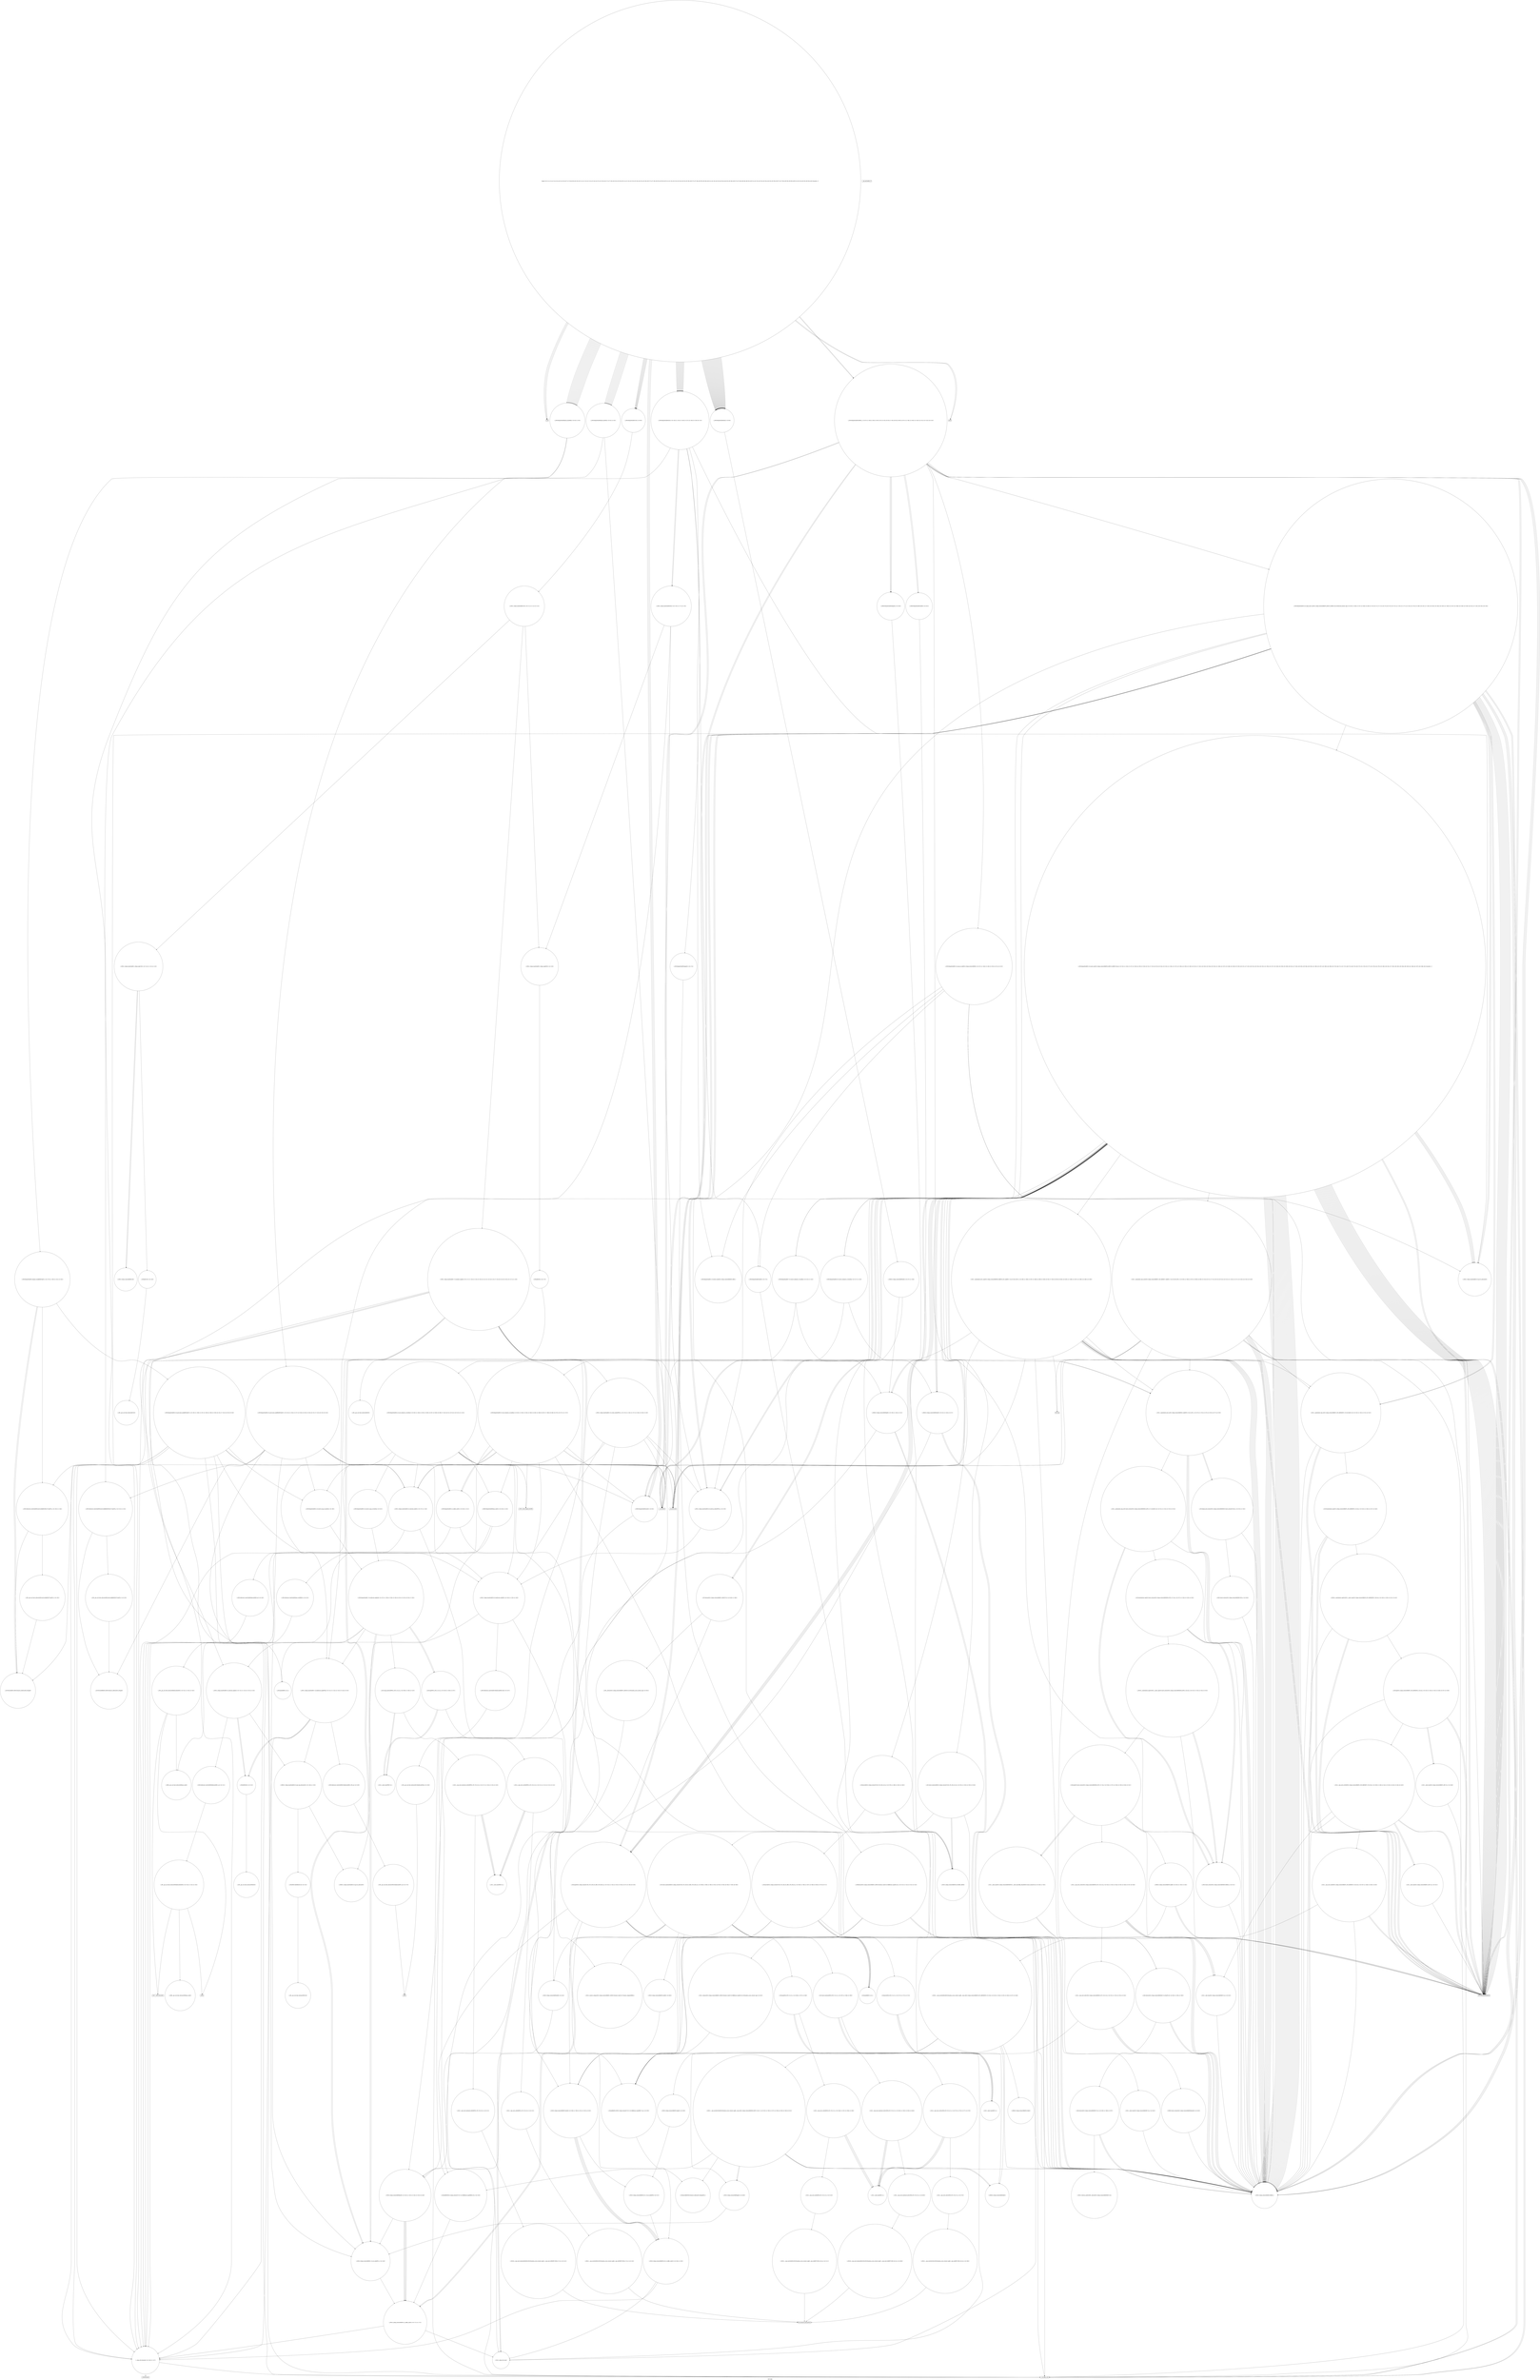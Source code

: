 digraph "Call Graph" {
	label="Call Graph";

	Node0x5581b05de9c0 [shape=record,shape=circle,label="{main|{<s0>1|<s1>2|<s2>3|<s3>4|<s4>5|<s5>6|<s6>7|<s7>8|<s8>9|<s9>10|<s10>11|<s11>12|<s12>13|<s13>14|<s14>15|<s15>16|<s16>17|<s17>18|<s18>19|<s19>20|<s20>21|<s21>22|<s22>23|<s23>24|<s24>25|<s25>26|<s26>27|<s27>28|<s28>29|<s29>30|<s30>31|<s31>32|<s32>33|<s33>34|<s34>35|<s35>36|<s36>37|<s37>38|<s38>39|<s39>40|<s40>41|<s41>42|<s42>43|<s43>44|<s44>45|<s45>46|<s46>47|<s47>48|<s48>49|<s49>50|<s50>51|<s51>52|<s52>53|<s53>54|<s54>55|<s55>56|<s56>57|<s57>58|<s58>59|<s59>60|<s60>61|<s61>62|<s62>63|<s63>64|<s64>truncated...}}"];
	Node0x5581b05de9c0:s0 -> Node0x5581b05dea40[color=black];
	Node0x5581b05de9c0:s1 -> Node0x5581b05dea40[color=black];
	Node0x5581b05de9c0:s2 -> Node0x5581b0b837b0[color=black];
	Node0x5581b05de9c0:s3 -> Node0x5581b0b837b0[color=black];
	Node0x5581b05de9c0:s4 -> Node0x5581b0b838b0[color=black];
	Node0x5581b05de9c0:s5 -> Node0x5581b0b83930[color=black];
	Node0x5581b05de9c0:s6 -> Node0x5581b05dea40[color=black];
	Node0x5581b05de9c0:s7 -> Node0x5581b0b837b0[color=black];
	Node0x5581b05de9c0:s8 -> Node0x5581b0b837b0[color=black];
	Node0x5581b05de9c0:s9 -> Node0x5581b0b837b0[color=black];
	Node0x5581b05de9c0:s10 -> Node0x5581b0b837b0[color=black];
	Node0x5581b05de9c0:s11 -> Node0x5581b0b839b0[color=black];
	Node0x5581b05de9c0:s12 -> Node0x5581b0b83a30[color=black];
	Node0x5581b05de9c0:s13 -> Node0x5581b0b83a30[color=black];
	Node0x5581b05de9c0:s14 -> Node0x5581b0b83a30[color=black];
	Node0x5581b05de9c0:s15 -> Node0x5581b0b83930[color=black];
	Node0x5581b05de9c0:s16 -> Node0x5581b0b83a30[color=black];
	Node0x5581b05de9c0:s17 -> Node0x5581b0b83930[color=black];
	Node0x5581b05de9c0:s18 -> Node0x5581b0b83b30[color=black];
	Node0x5581b05de9c0:s19 -> Node0x5581b0b83a30[color=black];
	Node0x5581b05de9c0:s20 -> Node0x5581b0b83930[color=black];
	Node0x5581b05de9c0:s21 -> Node0x5581b0b83a30[color=black];
	Node0x5581b05de9c0:s22 -> Node0x5581b0b838b0[color=black];
	Node0x5581b05de9c0:s23 -> Node0x5581b0b83a30[color=black];
	Node0x5581b05de9c0:s24 -> Node0x5581b0b838b0[color=black];
	Node0x5581b05de9c0:s25 -> Node0x5581b0b83a30[color=black];
	Node0x5581b05de9c0:s26 -> Node0x5581b0b83930[color=black];
	Node0x5581b05de9c0:s27 -> Node0x5581b0b83a30[color=black];
	Node0x5581b05de9c0:s28 -> Node0x5581b0b83930[color=black];
	Node0x5581b05de9c0:s29 -> Node0x5581b0b83a30[color=black];
	Node0x5581b05de9c0:s30 -> Node0x5581b0b83930[color=black];
	Node0x5581b05de9c0:s31 -> Node0x5581b0b83a30[color=black];
	Node0x5581b05de9c0:s32 -> Node0x5581b0b83930[color=black];
	Node0x5581b05de9c0:s33 -> Node0x5581b0b83a30[color=black];
	Node0x5581b05de9c0:s34 -> Node0x5581b0b838b0[color=black];
	Node0x5581b05de9c0:s35 -> Node0x5581b0b83a30[color=black];
	Node0x5581b05de9c0:s36 -> Node0x5581b0b838b0[color=black];
	Node0x5581b05de9c0:s37 -> Node0x5581b0b83a30[color=black];
	Node0x5581b05de9c0:s38 -> Node0x5581b0b838b0[color=black];
	Node0x5581b05de9c0:s39 -> Node0x5581b0b83a30[color=black];
	Node0x5581b05de9c0:s40 -> Node0x5581b0b838b0[color=black];
	Node0x5581b05de9c0:s41 -> Node0x5581b0b83a30[color=black];
	Node0x5581b05de9c0:s42 -> Node0x5581b0b83930[color=black];
	Node0x5581b05de9c0:s43 -> Node0x5581b0b83a30[color=black];
	Node0x5581b05de9c0:s44 -> Node0x5581b0b83930[color=black];
	Node0x5581b05de9c0:s45 -> Node0x5581b0b83a30[color=black];
	Node0x5581b05de9c0:s46 -> Node0x5581b0b838b0[color=black];
	Node0x5581b05de9c0:s47 -> Node0x5581b0b83a30[color=black];
	Node0x5581b05de9c0:s48 -> Node0x5581b0b838b0[color=black];
	Node0x5581b05de9c0:s49 -> Node0x5581b0b83a30[color=black];
	Node0x5581b05de9c0:s50 -> Node0x5581b0b83930[color=black];
	Node0x5581b05de9c0:s51 -> Node0x5581b0b83a30[color=black];
	Node0x5581b05de9c0:s52 -> Node0x5581b0b83a30[color=black];
	Node0x5581b05de9c0:s53 -> Node0x5581b0b839b0[color=black];
	Node0x5581b05de9c0:s54 -> Node0x5581b0b83a30[color=black];
	Node0x5581b05de9c0:s55 -> Node0x5581b0b83930[color=black];
	Node0x5581b05de9c0:s56 -> Node0x5581b0b83a30[color=black];
	Node0x5581b05de9c0:s57 -> Node0x5581b0b83930[color=black];
	Node0x5581b05de9c0:s58 -> Node0x5581b0b83ab0[color=black];
	Node0x5581b05de9c0:s59 -> Node0x5581b0b83ab0[color=black];
	Node0x5581b05de9c0:s60 -> Node0x5581b0b83b30[color=black];
	Node0x5581b05de9c0:s61 -> Node0x5581b0b83b30[color=black];
	Node0x5581b05de9c0:s62 -> Node0x5581b0b83b30[color=black];
	Node0x5581b05de9c0:s63 -> Node0x5581b0b83b30[color=black];
	Node0x5581b05de9c0:s64 -> Node0x5581b0b83b30[color=black];
	Node0x5581b05de9c0:s64 -> Node0x5581b0b83b30[color=black];
	Node0x5581b05de9c0:s64 -> Node0x5581b0b83b30[color=black];
	Node0x5581b05de9c0:s64 -> Node0x5581b0b83bb0[color=black];
	Node0x5581b05de9c0:s64 -> Node0x5581b0b839b0[color=black];
	Node0x5581b05de9c0:s64 -> Node0x5581b0b83a30[color=black];
	Node0x5581b05de9c0:s64 -> Node0x5581b0b83a30[color=black];
	Node0x5581b05de9c0:s64 -> Node0x5581b0b83a30[color=black];
	Node0x5581b05de9c0:s64 -> Node0x5581b0b83bb0[color=black];
	Node0x5581b05de9c0:s64 -> Node0x5581b0b83a30[color=black];
	Node0x5581b05de9c0:s64 -> Node0x5581b0b83a30[color=black];
	Node0x5581b05de9c0:s64 -> Node0x5581b0b83b30[color=black];
	Node0x5581b05de9c0:s64 -> Node0x5581b0b83b30[color=black];
	Node0x5581b05de9c0:s64 -> Node0x5581b0b83b30[color=black];
	Node0x5581b05de9c0:s64 -> Node0x5581b0b83b30[color=black];
	Node0x5581b0b873d0 [shape=record,shape=circle,label="{_ZNKSt5dequeIiSaIiEE5beginEv|{<s0>260}}"];
	Node0x5581b0b873d0:s0 -> Node0x5581b0b853b0[color=black];
	Node0x5581b0b83a30 [shape=record,shape=circle,label="{_ZNSt5dequeIiSaIiEEixEm|{<s0>86}}"];
	Node0x5581b0b83a30:s0 -> Node0x5581b0b870d0[color=black];
	Node0x5581b0b84f30 [shape=record,shape=circle,label="{_ZSt4copyIPiS0_ET0_T_S2_S1_|{<s0>296|<s1>297|<s2>298}}"];
	Node0x5581b0b84f30:s0 -> Node0x5581b0b85130[color=black];
	Node0x5581b0b84f30:s1 -> Node0x5581b0b85130[color=black];
	Node0x5581b0b84f30:s2 -> Node0x5581b0b850b0[color=black];
	Node0x5581b0b83db0 [shape=record,shape=circle,label="{_ZNSt11_Deque_baseIiSaIiEE11_Deque_implD2Ev|{<s0>129}}"];
	Node0x5581b0b83db0:s0 -> Node0x5581b0b860d0[color=black];
	Node0x5581b0b852b0 [shape=record,shape=circle,label="{_ZNSt11__copy_moveILb0ELb1ESt26random_access_iterator_tagE8__copy_mIiEEPT_PKS3_S6_S4_|{<s0>311}}"];
	Node0x5581b0b852b0:s0 -> Node0x5581b0b86c50[color=black];
	Node0x5581b0b84130 [shape=record,shape=circle,label="{_ZNSt11_Deque_baseIiSaIiEE15_M_create_nodesEPPiS3_|{<s0>135|<s1>136|<s2>137|<s3>138|<s4>139|<s5>140}}"];
	Node0x5581b0b84130:s0 -> Node0x5581b0b84ab0[color=black];
	Node0x5581b0b84130:s1 -> Node0x5581b0b841b0[color=black];
	Node0x5581b0b84130:s2 -> Node0x5581b0b84b30[color=black];
	Node0x5581b0b84130:s3 -> Node0x5581b0b842b0[color=black];
	Node0x5581b0b84130:s4 -> Node0x5581b0b84330[color=black];
	Node0x5581b0b84130:s5 -> Node0x5581b0b843b0[color=black];
	Node0x5581b0b85630 [shape=record,shape=circle,label="{_ZNSt5dequeIiSaIiEE13_M_insert_auxISt15_Deque_iteratorIiRKiPS4_EEEvS3_IiRiPiET_SB_m|{<s0>325|<s1>326|<s2>327|<s3>328|<s4>329|<s5>330|<s6>331|<s7>332|<s8>333|<s9>334|<s10>335|<s11>336|<s12>337|<s13>338|<s14>339|<s15>340|<s16>341|<s17>342|<s18>343|<s19>344|<s20>345|<s21>346|<s22>347|<s23>348|<s24>349|<s25>350|<s26>351|<s27>352|<s28>353|<s29>354|<s30>355|<s31>356|<s32>357|<s33>358|<s34>359|<s35>360|<s36>361|<s37>362|<s38>363|<s39>364|<s40>365|<s41>366|<s42>367|<s43>368|<s44>369|<s45>370|<s46>371|<s47>372|<s48>373|<s49>374|<s50>375|<s51>376|<s52>377|<s53>378|<s54>379|<s55>380|<s56>381|<s57>382|<s58>383|<s59>384|<s60>385|<s61>386|<s62>387|<s63>388|<s64>truncated...}}"];
	Node0x5581b0b85630:s0 -> Node0x5581b0b87050[color=black];
	Node0x5581b0b85630:s1 -> Node0x5581b0b839b0[color=black];
	Node0x5581b0b85630:s2 -> Node0x5581b0b854b0[color=black];
	Node0x5581b0b85630:s3 -> Node0x5581b0b86450[color=black];
	Node0x5581b0b85630:s4 -> Node0x5581b0b87150[color=black];
	Node0x5581b0b85630:s5 -> Node0x5581b0b87550[color=black];
	Node0x5581b0b85630:s6 -> Node0x5581b0b87150[color=black];
	Node0x5581b0b85630:s7 -> Node0x5581b0b86450[color=black];
	Node0x5581b0b85630:s8 -> Node0x5581b0b86450[color=black];
	Node0x5581b0b85630:s9 -> Node0x5581b0b86450[color=black];
	Node0x5581b0b85630:s10 -> Node0x5581b0b86350[color=black];
	Node0x5581b0b85630:s11 -> Node0x5581b0b89a70[color=black];
	Node0x5581b0b85630:s12 -> Node0x5581b0b87550[color=black];
	Node0x5581b0b85630:s13 -> Node0x5581b0b86450[color=black];
	Node0x5581b0b85630:s14 -> Node0x5581b0b86450[color=black];
	Node0x5581b0b85630:s15 -> Node0x5581b0b86450[color=black];
	Node0x5581b0b85630:s16 -> Node0x5581b0b89af0[color=black];
	Node0x5581b0b85630:s17 -> Node0x5581b0b87550[color=black];
	Node0x5581b0b85630:s18 -> Node0x5581b0b87550[color=black];
	Node0x5581b0b85630:s19 -> Node0x5581b0b85830[color=black];
	Node0x5581b0b85630:s20 -> Node0x5581b0b87350[color=black];
	Node0x5581b0b85630:s21 -> Node0x5581b0b841b0[color=black];
	Node0x5581b0b85630:s22 -> Node0x5581b0b84b30[color=black];
	Node0x5581b0b85630:s23 -> Node0x5581b0b842b0[color=black];
	Node0x5581b0b85630:s24 -> Node0x5581b0b87550[color=black];
	Node0x5581b0b85630:s25 -> Node0x5581b0b89b70[color=black];
	Node0x5581b0b85630:s26 -> Node0x5581b0b86450[color=black];
	Node0x5581b0b85630:s27 -> Node0x5581b0b86450[color=black];
	Node0x5581b0b85630:s28 -> Node0x5581b0b87550[color=black];
	Node0x5581b0b85630:s29 -> Node0x5581b0b87550[color=black];
	Node0x5581b0b85630:s30 -> Node0x5581b0b86450[color=black];
	Node0x5581b0b85630:s31 -> Node0x5581b0b86350[color=black];
	Node0x5581b0b85630:s32 -> Node0x5581b0b89bf0[color=black];
	Node0x5581b0b85630:s33 -> Node0x5581b0b87550[color=black];
	Node0x5581b0b85630:s34 -> Node0x5581b0b87550[color=black];
	Node0x5581b0b85630:s35 -> Node0x5581b0b87550[color=black];
	Node0x5581b0b85630:s36 -> Node0x5581b0b86450[color=black];
	Node0x5581b0b85630:s37 -> Node0x5581b0b87350[color=black];
	Node0x5581b0b85630:s38 -> Node0x5581b0b84330[color=black];
	Node0x5581b0b85630:s39 -> Node0x5581b0b855b0[color=black];
	Node0x5581b0b85630:s40 -> Node0x5581b0b86450[color=black];
	Node0x5581b0b85630:s41 -> Node0x5581b0b85830[color=black];
	Node0x5581b0b85630:s42 -> Node0x5581b0b87550[color=black];
	Node0x5581b0b85630:s43 -> Node0x5581b0b85830[color=black];
	Node0x5581b0b85630:s44 -> Node0x5581b0b86450[color=black];
	Node0x5581b0b85630:s45 -> Node0x5581b0b86450[color=black];
	Node0x5581b0b85630:s46 -> Node0x5581b0b86450[color=black];
	Node0x5581b0b85630:s47 -> Node0x5581b0b86350[color=black];
	Node0x5581b0b85630:s48 -> Node0x5581b0b89a70[color=black];
	Node0x5581b0b85630:s49 -> Node0x5581b0b87550[color=black];
	Node0x5581b0b85630:s50 -> Node0x5581b0b86450[color=black];
	Node0x5581b0b85630:s51 -> Node0x5581b0b86450[color=black];
	Node0x5581b0b85630:s52 -> Node0x5581b0b86450[color=black];
	Node0x5581b0b85630:s53 -> Node0x5581b0b89c70[color=black];
	Node0x5581b0b85630:s54 -> Node0x5581b0b87550[color=black];
	Node0x5581b0b85630:s55 -> Node0x5581b0b87550[color=black];
	Node0x5581b0b85630:s56 -> Node0x5581b0b86450[color=black];
	Node0x5581b0b85630:s57 -> Node0x5581b0b87350[color=black];
	Node0x5581b0b85630:s58 -> Node0x5581b0b841b0[color=black];
	Node0x5581b0b85630:s59 -> Node0x5581b0b84b30[color=black];
	Node0x5581b0b85630:s60 -> Node0x5581b0b842b0[color=black];
	Node0x5581b0b85630:s61 -> Node0x5581b0b87550[color=black];
	Node0x5581b0b85630:s62 -> Node0x5581b0b89b70[color=black];
	Node0x5581b0b85630:s63 -> Node0x5581b0b87550[color=black];
	Node0x5581b0b85630:s64 -> Node0x5581b0b87550[color=black];
	Node0x5581b0b85630:s64 -> Node0x5581b0b86450[color=black];
	Node0x5581b0b85630:s64 -> Node0x5581b0b86450[color=black];
	Node0x5581b0b85630:s64 -> Node0x5581b0b86450[color=black];
	Node0x5581b0b85630:s64 -> Node0x5581b0b86350[color=black];
	Node0x5581b0b85630:s64 -> Node0x5581b0b89cf0[color=black];
	Node0x5581b0b85630:s64 -> Node0x5581b0b87550[color=black];
	Node0x5581b0b85630:s64 -> Node0x5581b0b87550[color=black];
	Node0x5581b0b85630:s64 -> Node0x5581b0b87550[color=black];
	Node0x5581b0b85630:s64 -> Node0x5581b0b86450[color=black];
	Node0x5581b0b85630:s64 -> Node0x5581b0b87350[color=black];
	Node0x5581b0b85630:s64 -> Node0x5581b0b84330[color=black];
	Node0x5581b0b85630:s64 -> Node0x5581b0b843b0[color=black];
	Node0x5581b0b844b0 [shape=record,shape=circle,label="{_ZNSt15_Deque_iteratorIiRiPiE11_M_set_nodeEPS1_|{<s0>148}}"];
	Node0x5581b0b844b0:s0 -> Node0x5581b0b86050[color=black];
	Node0x5581b0b859b0 [shape=record,shape=circle,label="{_ZNSt5dequeIiSaIiEE14_S_buffer_sizeEv|{<s0>420|<s1>421}}"];
	Node0x5581b0b859b0:s0 -> Node0x5581b0b83fb0[color=black];
	Node0x5581b0b859b0:s1 -> Node0x5581b0b843b0[color=black];
	Node0x5581b0b84830 [shape=record,shape=circle,label="{_ZN9__gnu_cxx13new_allocatorIPiE8allocateEmPKv|{<s0>154|<s1>155|<s2>156}}"];
	Node0x5581b0b84830:s0 -> Node0x5581b0b848b0[color=black];
	Node0x5581b0b84830:s1 -> Node0x5581b0b84930[color=black];
	Node0x5581b0b84830:s2 -> Node0x5581b0b849b0[color=black];
	Node0x5581b0b85d30 [shape=record,shape=circle,label="{_ZSt14__copy_move_a2ILb0ESt15_Deque_iteratorIiRKiPS1_ES0_IiRiPiEET1_T0_S9_S8_|{<s0>439|<s1>440|<s2>441|<s3>442|<s4>443|<s5>444|<s6>445}}"];
	Node0x5581b0b85d30:s0 -> Node0x5581b0b87550[color=black];
	Node0x5581b0b85d30:s1 -> Node0x5581b0b896f0[color=black];
	Node0x5581b0b85d30:s2 -> Node0x5581b0b87550[color=black];
	Node0x5581b0b85d30:s3 -> Node0x5581b0b896f0[color=black];
	Node0x5581b0b85d30:s4 -> Node0x5581b0b86450[color=black];
	Node0x5581b0b85d30:s5 -> Node0x5581b0b89770[color=black];
	Node0x5581b0b85d30:s6 -> Node0x5581b0b85e30[color=black];
	Node0x5581b0b84bb0 [shape=record,shape=circle,label="{_ZNSt16allocator_traitsISaIiEE8allocateERS0_m|{<s0>160}}"];
	Node0x5581b0b84bb0:s0 -> Node0x5581b0b84c30[color=black];
	Node0x5581b0b898f0 [shape=record,shape=circle,label="{_ZNSt15_Deque_iteratorIiRKiPS0_EppEv|{<s0>459}}"];
	Node0x5581b0b898f0:s0 -> Node0x5581b0b85330[color=black];
	Node0x5581b0b85f50 [shape=record,shape=circle,label="{_ZNSt16allocator_traitsISaIPiEE10deallocateERS1_PS0_m|{<s0>169}}"];
	Node0x5581b0b85f50:s0 -> Node0x5581b0b85fd0[color=black];
	Node0x5581b0b89c70 [shape=record,shape=circle,label="{_ZSt13move_backwardIiESt15_Deque_iteratorIT_RS1_PS1_ES4_S4_S4_|{<s0>501|<s1>502|<s2>503|<s3>504}}"];
	Node0x5581b0b89c70:s0 -> Node0x5581b0b853b0[color=black];
	Node0x5581b0b89c70:s1 -> Node0x5581b0b853b0[color=black];
	Node0x5581b0b89c70:s2 -> Node0x5581b0b86450[color=black];
	Node0x5581b0b89c70:s3 -> Node0x5581b0b8a8f0[color=black];
	Node0x5581b0b862d0 [shape=record,shape=circle,label="{_ZNSt5dequeIiSaIiEE3endEv|{<s0>175}}"];
	Node0x5581b0b862d0:s0 -> Node0x5581b0b86450[color=black];
	Node0x5581b0b89ff0 [shape=record,shape=circle,label="{_ZSt4copyISt13move_iteratorISt15_Deque_iteratorIiRiPiEES4_ET0_T_S7_S6_|{<s0>536|<s1>537|<s2>538|<s3>539|<s4>540|<s5>541}}"];
	Node0x5581b0b89ff0:s0 -> Node0x5581b0b89ef0[color=black];
	Node0x5581b0b89ff0:s1 -> Node0x5581b0b8a0f0[color=black];
	Node0x5581b0b89ff0:s2 -> Node0x5581b0b89ef0[color=black];
	Node0x5581b0b89ff0:s3 -> Node0x5581b0b8a0f0[color=black];
	Node0x5581b0b89ff0:s4 -> Node0x5581b0b86450[color=black];
	Node0x5581b0b89ff0:s5 -> Node0x5581b0b8a070[color=black];
	Node0x5581b0b86650 [shape=record,shape=circle,label="{_ZSt7forwardIiEOT_RNSt16remove_referenceIS0_E4typeE}"];
	Node0x5581b0b8a370 [shape=record,shape=circle,label="{_ZNSt13move_iteratorISt15_Deque_iteratorIiRiPiEEC2ES3_|{<s0>564}}"];
	Node0x5581b0b8a370:s0 -> Node0x5581b0b86450[color=black];
	Node0x5581b0b869d0 [shape=record,shape=circle,label="{_ZSt14__copy_move_a2ILb0EPPiS1_ET1_T0_S3_S2_|{<s0>211|<s1>212|<s2>213|<s3>214}}"];
	Node0x5581b0b869d0:s0 -> Node0x5581b0b86b50[color=black];
	Node0x5581b0b869d0:s1 -> Node0x5581b0b86b50[color=black];
	Node0x5581b0b869d0:s2 -> Node0x5581b0b86b50[color=black];
	Node0x5581b0b869d0:s3 -> Node0x5581b0b86ad0[color=black];
	Node0x5581b0b8a6f0 [shape=record,shape=circle,label="{_ZSt8_DestroyISt15_Deque_iteratorIiRiPiEiEvT_S4_RSaIT0_E|{<s0>582|<s1>583|<s2>584}}"];
	Node0x5581b0b8a6f0:s0 -> Node0x5581b0b86450[color=black];
	Node0x5581b0b8a6f0:s1 -> Node0x5581b0b86450[color=black];
	Node0x5581b0b8a6f0:s2 -> Node0x5581b0b8a7f0[color=black];
	Node0x5581b0b86d50 [shape=record,shape=circle,label="{_ZSt22__copy_move_backward_aILb0EPPiS1_ET1_T0_S3_S2_|{<s0>221}}"];
	Node0x5581b0b86d50:s0 -> Node0x5581b0b86dd0[color=black];
	Node0x5581b0b8aa70 [shape=record,shape=circle,label="{_ZSt23__copy_move_backward_a2ILb1EPiS0_ET1_T0_S2_S1_|{<s0>601|<s1>602|<s2>603|<s3>604}}"];
	Node0x5581b0b8aa70:s0 -> Node0x5581b0b85230[color=black];
	Node0x5581b0b8aa70:s1 -> Node0x5581b0b85230[color=black];
	Node0x5581b0b8aa70:s2 -> Node0x5581b0b85230[color=black];
	Node0x5581b0b8aa70:s3 -> Node0x5581b0b8aaf0[color=black];
	Node0x5581b0b870d0 [shape=record,shape=circle,label="{_ZNKSt15_Deque_iteratorIiRiPiEixEl|{<s0>237|<s1>238}}"];
	Node0x5581b0b870d0:s0 -> Node0x5581b0b87150[color=black];
	Node0x5581b0b870d0:s1 -> Node0x5581b0b871d0[color=black];
	Node0x5581b05dea40 [shape=record,shape=Mrecord,label="{scanf}"];
	Node0x5581b0b87450 [shape=record,shape=circle,label="{_ZNKSt5dequeIiSaIiEE3endEv|{<s0>261}}"];
	Node0x5581b0b87450:s0 -> Node0x5581b0b853b0[color=black];
	Node0x5581b0b83ab0 [shape=record,shape=circle,label="{_ZNSt5dequeIiSaIiEEaSERKS1_|{<s0>87|<s1>88|<s2>89|<s3>90|<s4>91|<s5>92|<s6>93|<s7>94|<s8>95|<s9>96|<s10>97|<s11>98|<s12>99|<s13>100|<s14>101|<s15>102|<s16>103}}"];
	Node0x5581b0b83ab0:s0 -> Node0x5581b0b839b0[color=black];
	Node0x5581b0b83ab0:s1 -> Node0x5581b0b839b0[color=black];
	Node0x5581b0b83ab0:s2 -> Node0x5581b0b873d0[color=black];
	Node0x5581b0b83ab0:s3 -> Node0x5581b0b87450[color=black];
	Node0x5581b0b83ab0:s4 -> Node0x5581b0b86450[color=black];
	Node0x5581b0b83ab0:s5 -> Node0x5581b0b87350[color=black];
	Node0x5581b0b83ab0:s6 -> Node0x5581b0b872d0[color=black];
	Node0x5581b0b83ab0:s7 -> Node0x5581b0b873d0[color=black];
	Node0x5581b0b83ab0:s8 -> Node0x5581b0b874d0[color=black];
	Node0x5581b0b83ab0:s9 -> Node0x5581b0b873d0[color=black];
	Node0x5581b0b83ab0:s10 -> Node0x5581b0b87550[color=black];
	Node0x5581b0b83ab0:s11 -> Node0x5581b0b86450[color=black];
	Node0x5581b0b83ab0:s12 -> Node0x5581b0b87350[color=black];
	Node0x5581b0b83ab0:s13 -> Node0x5581b0b86450[color=black];
	Node0x5581b0b83ab0:s14 -> Node0x5581b0b87550[color=black];
	Node0x5581b0b83ab0:s15 -> Node0x5581b0b87450[color=black];
	Node0x5581b0b83ab0:s16 -> Node0x5581b0b875d0[color=black];
	Node0x5581b0b84fb0 [shape=record,shape=circle,label="{_ZNSt15_Deque_iteratorIiRKiPS0_EpLEl|{<s0>299|<s1>300|<s2>301|<s3>302|<s4>303}}"];
	Node0x5581b0b84fb0:s0 -> Node0x5581b0b85030[color=black];
	Node0x5581b0b84fb0:s1 -> Node0x5581b0b85030[color=black];
	Node0x5581b0b84fb0:s2 -> Node0x5581b0b85030[color=black];
	Node0x5581b0b84fb0:s3 -> Node0x5581b0b85330[color=black];
	Node0x5581b0b84fb0:s4 -> Node0x5581b0b85030[color=black];
	Node0x5581b0b83e30 [shape=record,shape=circle,label="{_ZNSaIiEC2Ev|{<s0>130}}"];
	Node0x5581b0b83e30:s0 -> Node0x5581b0b83f30[color=black];
	Node0x5581b0b85330 [shape=record,shape=circle,label="{_ZNSt15_Deque_iteratorIiRKiPS0_E11_M_set_nodeEPPi|{<s0>312}}"];
	Node0x5581b0b85330:s0 -> Node0x5581b0b85030[color=black];
	Node0x5581b0b841b0 [shape=record,shape=Mrecord,label="{__cxa_begin_catch}"];
	Node0x5581b0b856b0 [shape=record,shape=circle,label="{_ZSt10__distanceISt15_Deque_iteratorIiRKiPS1_EENSt15iterator_traitsIT_E15difference_typeES6_S6_St26random_access_iterator_tag|{<s0>402}}"];
	Node0x5581b0b856b0:s0 -> Node0x5581b0b87650[color=black];
	Node0x5581b0b84530 [shape=record,shape=circle,label="{_ZNKSt11_Deque_baseIiSaIiEE20_M_get_map_allocatorEv|{<s0>149|<s1>150}}"];
	Node0x5581b0b84530:s0 -> Node0x5581b0b846b0[color=black];
	Node0x5581b0b84530:s1 -> Node0x5581b0b84730[color=black];
	Node0x5581b0b85a30 [shape=record,shape=circle,label="{_ZNSt5dequeIiSaIiEE23_M_reserve_map_at_frontEm|{<s0>422}}"];
	Node0x5581b0b85a30:s0 -> Node0x5581b0b86850[color=black];
	Node0x5581b0b848b0 [shape=record,shape=circle,label="{_ZNK9__gnu_cxx13new_allocatorIPiE8max_sizeEv}"];
	Node0x5581b0b85db0 [shape=record,shape=circle,label="{_ZSt12__miter_baseISt15_Deque_iteratorIiRKiPS1_EET_S5_|{<s0>446}}"];
	Node0x5581b0b85db0:s0 -> Node0x5581b0b87550[color=black];
	Node0x5581b0b84c30 [shape=record,shape=circle,label="{_ZN9__gnu_cxx13new_allocatorIiE8allocateEmPKv|{<s0>161|<s1>162|<s2>163}}"];
	Node0x5581b0b84c30:s0 -> Node0x5581b0b84cb0[color=black];
	Node0x5581b0b84c30:s1 -> Node0x5581b0b84930[color=black];
	Node0x5581b0b84c30:s2 -> Node0x5581b0b849b0[color=black];
	Node0x5581b0b89970 [shape=record,shape=circle,label="{_ZNSt15_Deque_iteratorIiRiPiEppEv|{<s0>460}}"];
	Node0x5581b0b89970:s0 -> Node0x5581b0b844b0[color=black];
	Node0x5581b0b85fd0 [shape=record,shape=circle,label="{_ZN9__gnu_cxx13new_allocatorIPiE10deallocateEPS1_m|{<s0>170}}"];
	Node0x5581b0b85fd0:s0 -> Node0x5581b0b85ed0[color=black];
	Node0x5581b0b89cf0 [shape=record,shape=circle,label="{_ZSt25__uninitialized_copy_moveISt15_Deque_iteratorIiRKiPS1_ES0_IiRiPiES7_SaIiEET1_T_SA_T0_SB_S9_RT2_|{<s0>505|<s1>506|<s2>507|<s3>508|<s4>509|<s5>510|<s6>511|<s7>512|<s8>513|<s9>514|<s10>515|<s11>516|<s12>517|<s13>518|<s14>519|<s15>520}}"];
	Node0x5581b0b89cf0:s0 -> Node0x5581b0b87550[color=black];
	Node0x5581b0b89cf0:s1 -> Node0x5581b0b87550[color=black];
	Node0x5581b0b89cf0:s2 -> Node0x5581b0b86450[color=black];
	Node0x5581b0b89cf0:s3 -> Node0x5581b0b85530[color=black];
	Node0x5581b0b89cf0:s4 -> Node0x5581b0b86450[color=black];
	Node0x5581b0b89cf0:s5 -> Node0x5581b0b86450[color=black];
	Node0x5581b0b89cf0:s6 -> Node0x5581b0b86450[color=black];
	Node0x5581b0b89cf0:s7 -> Node0x5581b0b89a70[color=black];
	Node0x5581b0b89cf0:s8 -> Node0x5581b0b841b0[color=black];
	Node0x5581b0b89cf0:s9 -> Node0x5581b0b86450[color=black];
	Node0x5581b0b89cf0:s10 -> Node0x5581b0b86450[color=black];
	Node0x5581b0b89cf0:s11 -> Node0x5581b0b8a6f0[color=black];
	Node0x5581b0b89cf0:s12 -> Node0x5581b0b842b0[color=black];
	Node0x5581b0b89cf0:s13 -> Node0x5581b0b84330[color=black];
	Node0x5581b0b89cf0:s14 -> Node0x5581b0b8a770[color=black];
	Node0x5581b0b89cf0:s15 -> Node0x5581b0b843b0[color=black];
	Node0x5581b0b86350 [shape=record,shape=circle,label="{_ZNSt11_Deque_baseIiSaIiEE19_M_get_Tp_allocatorEv}"];
	Node0x5581b0b8a070 [shape=record,shape=circle,label="{_ZSt14__copy_move_a2ILb1ESt15_Deque_iteratorIiRiPiES3_ET1_T0_S5_S4_|{<s0>542|<s1>543|<s2>544|<s3>545|<s4>546|<s5>547|<s6>548}}"];
	Node0x5581b0b8a070:s0 -> Node0x5581b0b86450[color=black];
	Node0x5581b0b8a070:s1 -> Node0x5581b0b89770[color=black];
	Node0x5581b0b8a070:s2 -> Node0x5581b0b86450[color=black];
	Node0x5581b0b8a070:s3 -> Node0x5581b0b89770[color=black];
	Node0x5581b0b8a070:s4 -> Node0x5581b0b86450[color=black];
	Node0x5581b0b8a070:s5 -> Node0x5581b0b89770[color=black];
	Node0x5581b0b8a070:s6 -> Node0x5581b0b8a170[color=black];
	Node0x5581b0b866d0 [shape=record,shape=circle,label="{_ZNSt5dequeIiSaIiEE16_M_push_back_auxIJiEEEvDpOT_|{<s0>185|<s1>186|<s2>187|<s3>188|<s4>189|<s5>190|<s6>191|<s7>192|<s8>193|<s9>194}}"];
	Node0x5581b0b866d0:s0 -> Node0x5581b0b867d0[color=black];
	Node0x5581b0b866d0:s1 -> Node0x5581b0b84ab0[color=black];
	Node0x5581b0b866d0:s2 -> Node0x5581b0b86650[color=black];
	Node0x5581b0b866d0:s3 -> Node0x5581b0b865d0[color=black];
	Node0x5581b0b866d0:s4 -> Node0x5581b0b844b0[color=black];
	Node0x5581b0b866d0:s5 -> Node0x5581b0b841b0[color=black];
	Node0x5581b0b866d0:s6 -> Node0x5581b0b84d30[color=black];
	Node0x5581b0b866d0:s7 -> Node0x5581b0b842b0[color=black];
	Node0x5581b0b866d0:s8 -> Node0x5581b0b84330[color=black];
	Node0x5581b0b866d0:s9 -> Node0x5581b0b843b0[color=black];
	Node0x5581b0b8a3f0 [shape=record,shape=circle,label="{_ZSt4moveIiESt15_Deque_iteratorIT_RS1_PS1_ES0_IS1_RKS1_PS5_ES8_S4_|{<s0>565|<s1>566|<s2>567|<s3>568|<s4>569|<s5>570|<s6>571}}"];
	Node0x5581b0b8a3f0:s0 -> Node0x5581b0b87650[color=black];
	Node0x5581b0b8a3f0:s1 -> Node0x5581b0b84eb0[color=black];
	Node0x5581b0b8a3f0:s2 -> Node0x5581b0b84eb0[color=black];
	Node0x5581b0b8a3f0:s3 -> Node0x5581b0b8a470[color=black];
	Node0x5581b0b8a3f0:s4 -> Node0x5581b0b84fb0[color=black];
	Node0x5581b0b8a3f0:s5 -> Node0x5581b0b87250[color=black];
	Node0x5581b0b8a3f0:s6 -> Node0x5581b0b86450[color=black];
	Node0x5581b0b86a50 [shape=record,shape=circle,label="{_ZSt12__miter_baseIPPiET_S2_}"];
	Node0x5581b0b8a770 [shape=record,shape=Mrecord,label="{llvm.trap}"];
	Node0x5581b0b86dd0 [shape=record,shape=circle,label="{_ZNSt20__copy_move_backwardILb0ELb1ESt26random_access_iterator_tagE13__copy_move_bIPiEEPT_PKS4_S7_S5_|{<s0>222}}"];
	Node0x5581b0b86dd0:s0 -> Node0x5581b0b86c50[color=black];
	Node0x5581b0b8aaf0 [shape=record,shape=circle,label="{_ZSt22__copy_move_backward_aILb1EPiS0_ET1_T0_S2_S1_|{<s0>605}}"];
	Node0x5581b0b8aaf0:s0 -> Node0x5581b0b8ab70[color=black];
	Node0x5581b0b87150 [shape=record,shape=circle,label="{_ZNKSt15_Deque_iteratorIiRiPiEplEl|{<s0>239|<s1>240|<s2>241}}"];
	Node0x5581b0b87150:s0 -> Node0x5581b0b86450[color=black];
	Node0x5581b0b87150:s1 -> Node0x5581b0b87250[color=black];
	Node0x5581b0b87150:s2 -> Node0x5581b0b86450[color=black];
	Node0x5581b0b837b0 [shape=record,shape=circle,label="{_ZNSt5dequeIiSaIiEEC2Ev|{<s0>80}}"];
	Node0x5581b0b837b0:s0 -> Node0x5581b0b83c30[color=black];
	Node0x5581b0b874d0 [shape=record,shape=circle,label="{_ZNKSt15_Deque_iteratorIiRKiPS0_EplEl|{<s0>262|<s1>263|<s2>264}}"];
	Node0x5581b0b874d0:s0 -> Node0x5581b0b87550[color=black];
	Node0x5581b0b874d0:s1 -> Node0x5581b0b84fb0[color=black];
	Node0x5581b0b874d0:s2 -> Node0x5581b0b87550[color=black];
	Node0x5581b0b83b30 [shape=record,shape=circle,label="{_ZNSt5dequeIiSaIiEED2Ev|{<s0>104|<s1>105|<s2>106|<s3>107|<s4>108|<s5>109|<s6>110}}"];
	Node0x5581b0b83b30:s0 -> Node0x5581b0b86250[color=black];
	Node0x5581b0b83b30:s1 -> Node0x5581b0b862d0[color=black];
	Node0x5581b0b83b30:s2 -> Node0x5581b0b86350[color=black];
	Node0x5581b0b83b30:s3 -> Node0x5581b0b861d0[color=black];
	Node0x5581b0b83b30:s4 -> Node0x5581b0b863d0[color=black];
	Node0x5581b0b83b30:s5 -> Node0x5581b0b863d0[color=black];
	Node0x5581b0b83b30:s6 -> Node0x5581b0b843b0[color=black];
	Node0x5581b0b85030 [shape=record,shape=circle,label="{_ZNSt15_Deque_iteratorIiRKiPS0_E14_S_buffer_sizeEv|{<s0>304|<s1>305}}"];
	Node0x5581b0b85030:s0 -> Node0x5581b0b83fb0[color=black];
	Node0x5581b0b85030:s1 -> Node0x5581b0b843b0[color=black];
	Node0x5581b0b83eb0 [shape=record,shape=circle,label="{_ZNSt15_Deque_iteratorIiRiPiEC2Ev}"];
	Node0x5581b0b853b0 [shape=record,shape=circle,label="{_ZNSt15_Deque_iteratorIiRKiPS0_EC2ERKS_IiRiPiE}"];
	Node0x5581b0b84230 [shape=record,shape=circle,label="{_ZNSt11_Deque_baseIiSaIiEE17_M_deallocate_mapEPPim|{<s0>141|<s1>142|<s2>143|<s3>144|<s4>145}}"];
	Node0x5581b0b84230:s0 -> Node0x5581b0b84530[color=black];
	Node0x5581b0b84230:s1 -> Node0x5581b0b85f50[color=black];
	Node0x5581b0b84230:s2 -> Node0x5581b0b84630[color=black];
	Node0x5581b0b84230:s3 -> Node0x5581b0b84630[color=black];
	Node0x5581b0b84230:s4 -> Node0x5581b0b843b0[color=black];
	Node0x5581b0b85730 [shape=record,shape=circle,label="{_ZSt19__iterator_categoryISt15_Deque_iteratorIiRKiPS1_EENSt15iterator_traitsIT_E17iterator_categoryERKS6_}"];
	Node0x5581b0b845b0 [shape=record,shape=circle,label="{_ZNSt16allocator_traitsISaIPiEE8allocateERS1_m|{<s0>151}}"];
	Node0x5581b0b845b0:s0 -> Node0x5581b0b84830[color=black];
	Node0x5581b0b85ab0 [shape=record,shape=circle,label="{_ZNSt16allocator_traitsISaIiEE8max_sizeERKS0_|{<s0>423}}"];
	Node0x5581b0b85ab0:s0 -> Node0x5581b0b84cb0[color=black];
	Node0x5581b0b84930 [shape=record,shape=Mrecord,label="{_ZSt17__throw_bad_allocv}"];
	Node0x5581b0b85e30 [shape=record,shape=circle,label="{_ZSt13__copy_move_aILb0ESt15_Deque_iteratorIiRKiPS1_ES0_IiRiPiEET1_T0_S9_S8_|{<s0>447|<s1>448|<s2>449|<s3>450}}"];
	Node0x5581b0b85e30:s0 -> Node0x5581b0b87550[color=black];
	Node0x5581b0b85e30:s1 -> Node0x5581b0b87550[color=black];
	Node0x5581b0b85e30:s2 -> Node0x5581b0b86450[color=black];
	Node0x5581b0b85e30:s3 -> Node0x5581b0b897f0[color=black];
	Node0x5581b0b84cb0 [shape=record,shape=circle,label="{_ZNK9__gnu_cxx13new_allocatorIiE8max_sizeEv}"];
	Node0x5581b0b899f0 [shape=record,shape=circle,label="{_ZNSt5dequeIiSaIiEE23_M_new_elements_at_backEm|{<s0>461|<s1>462|<s2>463|<s3>464|<s4>465|<s5>466|<s6>467|<s7>468|<s8>469|<s9>470|<s10>471|<s11>472}}"];
	Node0x5581b0b899f0:s0 -> Node0x5581b0b858b0[color=black];
	Node0x5581b0b899f0:s1 -> Node0x5581b0b839b0[color=black];
	Node0x5581b0b899f0:s2 -> Node0x5581b0b85930[color=black];
	Node0x5581b0b899f0:s3 -> Node0x5581b0b859b0[color=black];
	Node0x5581b0b899f0:s4 -> Node0x5581b0b859b0[color=black];
	Node0x5581b0b899f0:s5 -> Node0x5581b0b867d0[color=black];
	Node0x5581b0b899f0:s6 -> Node0x5581b0b84ab0[color=black];
	Node0x5581b0b899f0:s7 -> Node0x5581b0b841b0[color=black];
	Node0x5581b0b899f0:s8 -> Node0x5581b0b84d30[color=black];
	Node0x5581b0b899f0:s9 -> Node0x5581b0b842b0[color=black];
	Node0x5581b0b899f0:s10 -> Node0x5581b0b84330[color=black];
	Node0x5581b0b899f0:s11 -> Node0x5581b0b843b0[color=black];
	Node0x5581b0b86050 [shape=record,shape=circle,label="{_ZNSt15_Deque_iteratorIiRiPiE14_S_buffer_sizeEv|{<s0>171|<s1>172}}"];
	Node0x5581b0b86050:s0 -> Node0x5581b0b83fb0[color=black];
	Node0x5581b0b86050:s1 -> Node0x5581b0b843b0[color=black];
	Node0x5581b0b89d70 [shape=record,shape=circle,label="{_ZSt22__uninitialized_copy_aISt13move_iteratorISt15_Deque_iteratorIiRiPiEES4_iET0_T_S7_S6_RSaIT1_E|{<s0>521|<s1>522|<s2>523|<s3>524}}"];
	Node0x5581b0b89d70:s0 -> Node0x5581b0b89ef0[color=black];
	Node0x5581b0b89d70:s1 -> Node0x5581b0b89ef0[color=black];
	Node0x5581b0b89d70:s2 -> Node0x5581b0b86450[color=black];
	Node0x5581b0b89d70:s3 -> Node0x5581b0b89e70[color=black];
	Node0x5581b0b863d0 [shape=record,shape=circle,label="{_ZNSt11_Deque_baseIiSaIiEED2Ev|{<s0>176|<s1>177|<s2>178}}"];
	Node0x5581b0b863d0:s0 -> Node0x5581b0b84b30[color=black];
	Node0x5581b0b863d0:s1 -> Node0x5581b0b84230[color=black];
	Node0x5581b0b863d0:s2 -> Node0x5581b0b83db0[color=black];
	Node0x5581b0b8a0f0 [shape=record,shape=circle,label="{_ZSt12__miter_baseISt15_Deque_iteratorIiRiPiEEDTcl12__miter_basecldtfp_4baseEEESt13move_iteratorIT_E|{<s0>549|<s1>550}}"];
	Node0x5581b0b8a0f0:s0 -> Node0x5581b0b8a2f0[color=black];
	Node0x5581b0b8a0f0:s1 -> Node0x5581b0b8a270[color=black];
	Node0x5581b0b86750 [shape=record,shape=circle,label="{_ZN9__gnu_cxx13new_allocatorIiE9constructIiJiEEEvPT_DpOT0_|{<s0>195}}"];
	Node0x5581b0b86750:s0 -> Node0x5581b0b86650[color=black];
	Node0x5581b0b8a470 [shape=record,shape=circle,label="{_ZSt4moveIPiS0_ET0_T_S2_S1_|{<s0>572|<s1>573|<s2>574}}"];
	Node0x5581b0b8a470:s0 -> Node0x5581b0b85130[color=black];
	Node0x5581b0b8a470:s1 -> Node0x5581b0b85130[color=black];
	Node0x5581b0b8a470:s2 -> Node0x5581b0b8a4f0[color=black];
	Node0x5581b0b86ad0 [shape=record,shape=circle,label="{_ZSt13__copy_move_aILb0EPPiS1_ET1_T0_S3_S2_|{<s0>215}}"];
	Node0x5581b0b86ad0:s0 -> Node0x5581b0b86bd0[color=black];
	Node0x5581b0b8a7f0 [shape=record,shape=circle,label="{_ZSt8_DestroyISt15_Deque_iteratorIiRiPiEEvT_S4_|{<s0>585|<s1>586|<s2>587}}"];
	Node0x5581b0b8a7f0:s0 -> Node0x5581b0b86450[color=black];
	Node0x5581b0b8a7f0:s1 -> Node0x5581b0b86450[color=black];
	Node0x5581b0b8a7f0:s2 -> Node0x5581b0b8a870[color=black];
	Node0x5581b0b86e50 [shape=record,shape=circle,label="{_ZNSt16allocator_traitsISaIiEE9constructIiJRKiEEEvRS0_PT_DpOT0_|{<s0>223|<s1>224}}"];
	Node0x5581b0b86e50:s0 -> Node0x5581b0b86fd0[color=black];
	Node0x5581b0b86e50:s1 -> Node0x5581b0b86f50[color=black];
	Node0x5581b0b8ab70 [shape=record,shape=circle,label="{_ZNSt20__copy_move_backwardILb1ELb1ESt26random_access_iterator_tagE13__copy_move_bIiEEPT_PKS3_S6_S4_|{<s0>606}}"];
	Node0x5581b0b8ab70:s0 -> Node0x5581b0b86c50[color=black];
	Node0x5581b0b871d0 [shape=record,shape=circle,label="{_ZNKSt15_Deque_iteratorIiRiPiEdeEv}"];
	Node0x5581b0b83830 [shape=record,shape=Mrecord,label="{__gxx_personality_v0}"];
	Node0x5581b0b87550 [shape=record,shape=Mrecord,label="{llvm.memcpy.p0i8.p0i8.i64}"];
	Node0x5581b0b83bb0 [shape=record,shape=Mrecord,label="{printf}"];
	Node0x5581b0b850b0 [shape=record,shape=circle,label="{_ZSt14__copy_move_a2ILb0EPiS0_ET1_T0_S2_S1_|{<s0>306|<s1>307|<s2>308|<s3>309}}"];
	Node0x5581b0b850b0:s0 -> Node0x5581b0b85230[color=black];
	Node0x5581b0b850b0:s1 -> Node0x5581b0b85230[color=black];
	Node0x5581b0b850b0:s2 -> Node0x5581b0b85230[color=black];
	Node0x5581b0b850b0:s3 -> Node0x5581b0b851b0[color=black];
	Node0x5581b0b83f30 [shape=record,shape=circle,label="{_ZN9__gnu_cxx13new_allocatorIiEC2Ev}"];
	Node0x5581b0b85430 [shape=record,shape=circle,label="{_ZSt8distanceISt15_Deque_iteratorIiRKiPS1_EENSt15iterator_traitsIT_E15difference_typeES6_S6_|{<s0>313|<s1>314|<s2>315|<s3>316}}"];
	Node0x5581b0b85430:s0 -> Node0x5581b0b87550[color=black];
	Node0x5581b0b85430:s1 -> Node0x5581b0b87550[color=black];
	Node0x5581b0b85430:s2 -> Node0x5581b0b85730[color=black];
	Node0x5581b0b85430:s3 -> Node0x5581b0b856b0[color=black];
	Node0x5581b0b842b0 [shape=record,shape=Mrecord,label="{__cxa_rethrow}"];
	Node0x5581b0b857b0 [shape=record,shape=circle,label="{_ZNSt5dequeIiSaIiEE24_M_new_elements_at_frontEm|{<s0>403|<s1>404|<s2>405|<s3>406|<s4>407|<s5>408|<s6>409|<s7>410|<s8>411|<s9>412|<s10>413|<s11>414}}"];
	Node0x5581b0b857b0:s0 -> Node0x5581b0b858b0[color=black];
	Node0x5581b0b857b0:s1 -> Node0x5581b0b839b0[color=black];
	Node0x5581b0b857b0:s2 -> Node0x5581b0b85930[color=black];
	Node0x5581b0b857b0:s3 -> Node0x5581b0b859b0[color=black];
	Node0x5581b0b857b0:s4 -> Node0x5581b0b859b0[color=black];
	Node0x5581b0b857b0:s5 -> Node0x5581b0b85a30[color=black];
	Node0x5581b0b857b0:s6 -> Node0x5581b0b84ab0[color=black];
	Node0x5581b0b857b0:s7 -> Node0x5581b0b841b0[color=black];
	Node0x5581b0b857b0:s8 -> Node0x5581b0b84d30[color=black];
	Node0x5581b0b857b0:s9 -> Node0x5581b0b842b0[color=black];
	Node0x5581b0b857b0:s10 -> Node0x5581b0b84330[color=black];
	Node0x5581b0b857b0:s11 -> Node0x5581b0b843b0[color=black];
	Node0x5581b0b84630 [shape=record,shape=circle,label="{_ZNSaIPiED2Ev|{<s0>152}}"];
	Node0x5581b0b84630:s0 -> Node0x5581b0b84a30[color=black];
	Node0x5581b0b85b30 [shape=record,shape=circle,label="{_ZNSt15_Deque_iteratorIiRiPiEmIEl|{<s0>424}}"];
	Node0x5581b0b85b30:s0 -> Node0x5581b0b87250[color=black];
	Node0x5581b0b849b0 [shape=record,shape=Mrecord,label="{_Znwm}"];
	Node0x5581b0b896f0 [shape=record,shape=circle,label="{_ZSt12__niter_baseISt15_Deque_iteratorIiRKiPS1_EET_S5_|{<s0>451}}"];
	Node0x5581b0b896f0:s0 -> Node0x5581b0b87550[color=black];
	Node0x5581b0b84d30 [shape=record,shape=circle,label="{_ZNSt11_Deque_baseIiSaIiEE18_M_deallocate_nodeEPi|{<s0>164|<s1>165|<s2>166}}"];
	Node0x5581b0b84d30:s0 -> Node0x5581b0b83fb0[color=black];
	Node0x5581b0b84d30:s1 -> Node0x5581b0b84db0[color=black];
	Node0x5581b0b84d30:s2 -> Node0x5581b0b843b0[color=black];
	Node0x5581b0b89a70 [shape=record,shape=circle,label="{_ZSt22__uninitialized_move_aISt15_Deque_iteratorIiRiPiES3_SaIiEET0_T_S6_S5_RT1_|{<s0>473|<s1>474|<s2>475|<s3>476|<s4>477|<s5>478}}"];
	Node0x5581b0b89a70:s0 -> Node0x5581b0b86450[color=black];
	Node0x5581b0b89a70:s1 -> Node0x5581b0b89df0[color=black];
	Node0x5581b0b89a70:s2 -> Node0x5581b0b86450[color=black];
	Node0x5581b0b89a70:s3 -> Node0x5581b0b89df0[color=black];
	Node0x5581b0b89a70:s4 -> Node0x5581b0b86450[color=black];
	Node0x5581b0b89a70:s5 -> Node0x5581b0b89d70[color=black];
	Node0x5581b0b860d0 [shape=record,shape=circle,label="{_ZNSaIiED2Ev|{<s0>173}}"];
	Node0x5581b0b860d0:s0 -> Node0x5581b0b86150[color=black];
	Node0x5581b0b89df0 [shape=record,shape=circle,label="{_ZSt18make_move_iteratorISt15_Deque_iteratorIiRiPiEESt13move_iteratorIT_ES5_|{<s0>525|<s1>526}}"];
	Node0x5581b0b89df0:s0 -> Node0x5581b0b86450[color=black];
	Node0x5581b0b89df0:s1 -> Node0x5581b0b8a370[color=black];
	Node0x5581b0b86450 [shape=record,shape=circle,label="{_ZNSt15_Deque_iteratorIiRiPiEC2ERKS2_}"];
	Node0x5581b0b8a170 [shape=record,shape=circle,label="{_ZSt13__copy_move_aILb1ESt15_Deque_iteratorIiRiPiES3_ET1_T0_S5_S4_|{<s0>551|<s1>552|<s2>553|<s3>554}}"];
	Node0x5581b0b8a170:s0 -> Node0x5581b0b86450[color=black];
	Node0x5581b0b8a170:s1 -> Node0x5581b0b86450[color=black];
	Node0x5581b0b8a170:s2 -> Node0x5581b0b86450[color=black];
	Node0x5581b0b8a170:s3 -> Node0x5581b0b8a1f0[color=black];
	Node0x5581b0b867d0 [shape=record,shape=circle,label="{_ZNSt5dequeIiSaIiEE22_M_reserve_map_at_backEm|{<s0>196}}"];
	Node0x5581b0b867d0:s0 -> Node0x5581b0b86850[color=black];
	Node0x5581b0b8a4f0 [shape=record,shape=circle,label="{_ZSt14__copy_move_a2ILb1EPiS0_ET1_T0_S2_S1_|{<s0>575|<s1>576|<s2>577|<s3>578}}"];
	Node0x5581b0b8a4f0:s0 -> Node0x5581b0b85230[color=black];
	Node0x5581b0b8a4f0:s1 -> Node0x5581b0b85230[color=black];
	Node0x5581b0b8a4f0:s2 -> Node0x5581b0b85230[color=black];
	Node0x5581b0b8a4f0:s3 -> Node0x5581b0b8a570[color=black];
	Node0x5581b0b86b50 [shape=record,shape=circle,label="{_ZSt12__niter_baseIPPiET_S2_}"];
	Node0x5581b0b8a870 [shape=record,shape=circle,label="{_ZNSt12_Destroy_auxILb1EE9__destroyISt15_Deque_iteratorIiRiPiEEEvT_S6_}"];
	Node0x5581b0b86ed0 [shape=record,shape=circle,label="{_ZNSt5dequeIiSaIiEE16_M_push_back_auxIJRKiEEEvDpOT_|{<s0>225|<s1>226|<s2>227|<s3>228|<s4>229|<s5>230|<s6>231|<s7>232|<s8>233|<s9>234}}"];
	Node0x5581b0b86ed0:s0 -> Node0x5581b0b867d0[color=black];
	Node0x5581b0b86ed0:s1 -> Node0x5581b0b84ab0[color=black];
	Node0x5581b0b86ed0:s2 -> Node0x5581b0b86fd0[color=black];
	Node0x5581b0b86ed0:s3 -> Node0x5581b0b86e50[color=black];
	Node0x5581b0b86ed0:s4 -> Node0x5581b0b844b0[color=black];
	Node0x5581b0b86ed0:s5 -> Node0x5581b0b841b0[color=black];
	Node0x5581b0b86ed0:s6 -> Node0x5581b0b84d30[color=black];
	Node0x5581b0b86ed0:s7 -> Node0x5581b0b842b0[color=black];
	Node0x5581b0b86ed0:s8 -> Node0x5581b0b84330[color=black];
	Node0x5581b0b86ed0:s9 -> Node0x5581b0b843b0[color=black];
	Node0x5581b0b87250 [shape=record,shape=circle,label="{_ZNSt15_Deque_iteratorIiRiPiEpLEl|{<s0>242|<s1>243|<s2>244|<s3>245|<s4>246}}"];
	Node0x5581b0b87250:s0 -> Node0x5581b0b86050[color=black];
	Node0x5581b0b87250:s1 -> Node0x5581b0b86050[color=black];
	Node0x5581b0b87250:s2 -> Node0x5581b0b86050[color=black];
	Node0x5581b0b87250:s3 -> Node0x5581b0b844b0[color=black];
	Node0x5581b0b87250:s4 -> Node0x5581b0b86050[color=black];
	Node0x5581b0b838b0 [shape=record,shape=circle,label="{_ZNSt5dequeIiSaIiEE9push_backEOi|{<s0>81|<s1>82}}"];
	Node0x5581b0b838b0:s0 -> Node0x5581b0b86550[color=black];
	Node0x5581b0b838b0:s1 -> Node0x5581b0b864d0[color=black];
	Node0x5581b0b875d0 [shape=record,shape=circle,label="{_ZNSt5dequeIiSaIiEE19_M_range_insert_auxISt15_Deque_iteratorIiRKiPS4_EEEvS3_IiRiPiET_SB_St20forward_iterator_tag|{<s0>265|<s1>266|<s2>267|<s3>268|<s4>269|<s5>270|<s6>271|<s7>272|<s8>273|<s9>274|<s10>275|<s11>276|<s12>277|<s13>278|<s14>279|<s15>280|<s16>281|<s17>282|<s18>283|<s19>284|<s20>285|<s21>286|<s22>287|<s23>288|<s24>289|<s25>290|<s26>291|<s27>292|<s28>293|<s29>294}}"];
	Node0x5581b0b875d0:s0 -> Node0x5581b0b87550[color=black];
	Node0x5581b0b875d0:s1 -> Node0x5581b0b87550[color=black];
	Node0x5581b0b875d0:s2 -> Node0x5581b0b85430[color=black];
	Node0x5581b0b875d0:s3 -> Node0x5581b0b854b0[color=black];
	Node0x5581b0b875d0:s4 -> Node0x5581b0b87550[color=black];
	Node0x5581b0b875d0:s5 -> Node0x5581b0b87550[color=black];
	Node0x5581b0b875d0:s6 -> Node0x5581b0b86450[color=black];
	Node0x5581b0b875d0:s7 -> Node0x5581b0b86350[color=black];
	Node0x5581b0b875d0:s8 -> Node0x5581b0b85530[color=black];
	Node0x5581b0b875d0:s9 -> Node0x5581b0b87550[color=black];
	Node0x5581b0b875d0:s10 -> Node0x5581b0b841b0[color=black];
	Node0x5581b0b875d0:s11 -> Node0x5581b0b84b30[color=black];
	Node0x5581b0b875d0:s12 -> Node0x5581b0b842b0[color=black];
	Node0x5581b0b875d0:s13 -> Node0x5581b0b84330[color=black];
	Node0x5581b0b875d0:s14 -> Node0x5581b0b855b0[color=black];
	Node0x5581b0b875d0:s15 -> Node0x5581b0b87550[color=black];
	Node0x5581b0b875d0:s16 -> Node0x5581b0b87550[color=black];
	Node0x5581b0b875d0:s17 -> Node0x5581b0b86450[color=black];
	Node0x5581b0b875d0:s18 -> Node0x5581b0b86350[color=black];
	Node0x5581b0b875d0:s19 -> Node0x5581b0b85530[color=black];
	Node0x5581b0b875d0:s20 -> Node0x5581b0b87550[color=black];
	Node0x5581b0b875d0:s21 -> Node0x5581b0b841b0[color=black];
	Node0x5581b0b875d0:s22 -> Node0x5581b0b84b30[color=black];
	Node0x5581b0b875d0:s23 -> Node0x5581b0b842b0[color=black];
	Node0x5581b0b875d0:s24 -> Node0x5581b0b84330[color=black];
	Node0x5581b0b875d0:s25 -> Node0x5581b0b86450[color=black];
	Node0x5581b0b875d0:s26 -> Node0x5581b0b87550[color=black];
	Node0x5581b0b875d0:s27 -> Node0x5581b0b87550[color=black];
	Node0x5581b0b875d0:s28 -> Node0x5581b0b85630[color=black];
	Node0x5581b0b875d0:s29 -> Node0x5581b0b843b0[color=black];
	Node0x5581b0b83c30 [shape=record,shape=circle,label="{_ZNSt11_Deque_baseIiSaIiEEC2Ev|{<s0>111|<s1>112|<s2>113}}"];
	Node0x5581b0b83c30:s0 -> Node0x5581b0b83cb0[color=black];
	Node0x5581b0b83c30:s1 -> Node0x5581b0b83d30[color=black];
	Node0x5581b0b83c30:s2 -> Node0x5581b0b83db0[color=black];
	Node0x5581b0b85130 [shape=record,shape=circle,label="{_ZSt12__miter_baseIPiET_S1_}"];
	Node0x5581b0b83fb0 [shape=record,shape=circle,label="{_ZSt16__deque_buf_sizem}"];
	Node0x5581b0b854b0 [shape=record,shape=circle,label="{_ZNSt5dequeIiSaIiEE28_M_reserve_elements_at_frontEm|{<s0>317|<s1>318}}"];
	Node0x5581b0b854b0:s0 -> Node0x5581b0b857b0[color=black];
	Node0x5581b0b854b0:s1 -> Node0x5581b0b85830[color=black];
	Node0x5581b0b84330 [shape=record,shape=Mrecord,label="{__cxa_end_catch}"];
	Node0x5581b0b85830 [shape=record,shape=circle,label="{_ZNKSt15_Deque_iteratorIiRiPiEmiEl|{<s0>415|<s1>416|<s2>417}}"];
	Node0x5581b0b85830:s0 -> Node0x5581b0b86450[color=black];
	Node0x5581b0b85830:s1 -> Node0x5581b0b85b30[color=black];
	Node0x5581b0b85830:s2 -> Node0x5581b0b86450[color=black];
	Node0x5581b0b846b0 [shape=record,shape=circle,label="{_ZNKSt11_Deque_baseIiSaIiEE19_M_get_Tp_allocatorEv}"];
	Node0x5581b0b85bb0 [shape=record,shape=circle,label="{_ZSt18uninitialized_copyISt15_Deque_iteratorIiRKiPS1_ES0_IiRiPiEET0_T_S9_S8_|{<s0>425|<s1>426|<s2>427|<s3>428}}"];
	Node0x5581b0b85bb0:s0 -> Node0x5581b0b87550[color=black];
	Node0x5581b0b85bb0:s1 -> Node0x5581b0b87550[color=black];
	Node0x5581b0b85bb0:s2 -> Node0x5581b0b86450[color=black];
	Node0x5581b0b85bb0:s3 -> Node0x5581b0b85c30[color=black];
	Node0x5581b0b84a30 [shape=record,shape=circle,label="{_ZN9__gnu_cxx13new_allocatorIPiED2Ev}"];
	Node0x5581b0b89770 [shape=record,shape=circle,label="{_ZSt12__niter_baseISt15_Deque_iteratorIiRiPiEET_S4_|{<s0>452}}"];
	Node0x5581b0b89770:s0 -> Node0x5581b0b86450[color=black];
	Node0x5581b0b84db0 [shape=record,shape=circle,label="{_ZNSt16allocator_traitsISaIiEE10deallocateERS0_Pim|{<s0>167}}"];
	Node0x5581b0b84db0:s0 -> Node0x5581b0b84e30[color=black];
	Node0x5581b0b89af0 [shape=record,shape=circle,label="{_ZSt4moveIiESt15_Deque_iteratorIT_RS1_PS1_ES4_S4_S4_|{<s0>479|<s1>480|<s2>481|<s3>482}}"];
	Node0x5581b0b89af0:s0 -> Node0x5581b0b853b0[color=black];
	Node0x5581b0b89af0:s1 -> Node0x5581b0b853b0[color=black];
	Node0x5581b0b89af0:s2 -> Node0x5581b0b86450[color=black];
	Node0x5581b0b89af0:s3 -> Node0x5581b0b8a3f0[color=black];
	Node0x5581b0b86150 [shape=record,shape=circle,label="{_ZN9__gnu_cxx13new_allocatorIiED2Ev}"];
	Node0x5581b0b89e70 [shape=record,shape=circle,label="{_ZSt18uninitialized_copyISt13move_iteratorISt15_Deque_iteratorIiRiPiEES4_ET0_T_S7_S6_|{<s0>527|<s1>528|<s2>529|<s3>530}}"];
	Node0x5581b0b89e70:s0 -> Node0x5581b0b89ef0[color=black];
	Node0x5581b0b89e70:s1 -> Node0x5581b0b89ef0[color=black];
	Node0x5581b0b89e70:s2 -> Node0x5581b0b86450[color=black];
	Node0x5581b0b89e70:s3 -> Node0x5581b0b89f70[color=black];
	Node0x5581b0b864d0 [shape=record,shape=circle,label="{_ZNSt5dequeIiSaIiEE12emplace_backIJiEEEvDpOT_|{<s0>179|<s1>180|<s2>181|<s3>182}}"];
	Node0x5581b0b864d0:s0 -> Node0x5581b0b86650[color=black];
	Node0x5581b0b864d0:s1 -> Node0x5581b0b865d0[color=black];
	Node0x5581b0b864d0:s2 -> Node0x5581b0b86650[color=black];
	Node0x5581b0b864d0:s3 -> Node0x5581b0b866d0[color=black];
	Node0x5581b0b8a1f0 [shape=record,shape=circle,label="{_ZNSt11__copy_moveILb1ELb0ESt26random_access_iterator_tagE8__copy_mISt15_Deque_iteratorIiRiPiES6_EET0_T_S8_S7_|{<s0>555|<s1>556|<s2>557|<s3>558|<s4>559|<s5>560|<s6>561}}"];
	Node0x5581b0b8a1f0:s0 -> Node0x5581b0b87050[color=black];
	Node0x5581b0b8a1f0:s1 -> Node0x5581b0b871d0[color=black];
	Node0x5581b0b8a1f0:s2 -> Node0x5581b0b86550[color=black];
	Node0x5581b0b8a1f0:s3 -> Node0x5581b0b871d0[color=black];
	Node0x5581b0b8a1f0:s4 -> Node0x5581b0b89970[color=black];
	Node0x5581b0b8a1f0:s5 -> Node0x5581b0b89970[color=black];
	Node0x5581b0b8a1f0:s6 -> Node0x5581b0b86450[color=black];
	Node0x5581b0b86850 [shape=record,shape=circle,label="{_ZNSt5dequeIiSaIiEE17_M_reallocate_mapEmb|{<s0>197|<s1>198|<s2>199|<s3>200|<s4>201|<s5>202|<s6>203|<s7>204}}"];
	Node0x5581b0b86850:s0 -> Node0x5581b0b868d0[color=black];
	Node0x5581b0b86850:s1 -> Node0x5581b0b86950[color=black];
	Node0x5581b0b86850:s2 -> Node0x5581b0b84030[color=black];
	Node0x5581b0b86850:s3 -> Node0x5581b0b840b0[color=black];
	Node0x5581b0b86850:s4 -> Node0x5581b0b868d0[color=black];
	Node0x5581b0b86850:s5 -> Node0x5581b0b84230[color=black];
	Node0x5581b0b86850:s6 -> Node0x5581b0b844b0[color=black];
	Node0x5581b0b86850:s7 -> Node0x5581b0b844b0[color=black];
	Node0x5581b0b8a570 [shape=record,shape=circle,label="{_ZSt13__copy_move_aILb1EPiS0_ET1_T0_S2_S1_|{<s0>579}}"];
	Node0x5581b0b8a570:s0 -> Node0x5581b0b8a5f0[color=black];
	Node0x5581b0b86bd0 [shape=record,shape=circle,label="{_ZNSt11__copy_moveILb0ELb1ESt26random_access_iterator_tagE8__copy_mIPiEEPT_PKS4_S7_S5_|{<s0>216}}"];
	Node0x5581b0b86bd0:s0 -> Node0x5581b0b86c50[color=black];
	Node0x5581b0b8a8f0 [shape=record,shape=circle,label="{_ZSt13move_backwardIiESt15_Deque_iteratorIT_RS1_PS1_ES0_IS1_RKS1_PS5_ES8_S4_|{<s0>588|<s1>589|<s2>590|<s3>591|<s4>592|<s5>593|<s6>594|<s7>595|<s8>596}}"];
	Node0x5581b0b8a8f0:s0 -> Node0x5581b0b87650[color=black];
	Node0x5581b0b8a8f0:s1 -> Node0x5581b0b86050[color=black];
	Node0x5581b0b8a8f0:s2 -> Node0x5581b0b86050[color=black];
	Node0x5581b0b8a8f0:s3 -> Node0x5581b0b84eb0[color=black];
	Node0x5581b0b8a8f0:s4 -> Node0x5581b0b84eb0[color=black];
	Node0x5581b0b8a8f0:s5 -> Node0x5581b0b8a970[color=black];
	Node0x5581b0b8a8f0:s6 -> Node0x5581b0b8a9f0[color=black];
	Node0x5581b0b8a8f0:s7 -> Node0x5581b0b85b30[color=black];
	Node0x5581b0b8a8f0:s8 -> Node0x5581b0b86450[color=black];
	Node0x5581b0b86f50 [shape=record,shape=circle,label="{_ZN9__gnu_cxx13new_allocatorIiE9constructIiJRKiEEEvPT_DpOT0_|{<s0>235}}"];
	Node0x5581b0b86f50:s0 -> Node0x5581b0b86fd0[color=black];
	Node0x5581b0b872d0 [shape=record,shape=circle,label="{_ZNSt5dequeIiSaIiEE15_M_erase_at_endESt15_Deque_iteratorIiRiPiE|{<s0>247|<s1>248|<s2>249|<s3>250|<s4>251|<s5>252}}"];
	Node0x5581b0b872d0:s0 -> Node0x5581b0b86450[color=black];
	Node0x5581b0b872d0:s1 -> Node0x5581b0b862d0[color=black];
	Node0x5581b0b872d0:s2 -> Node0x5581b0b86350[color=black];
	Node0x5581b0b872d0:s3 -> Node0x5581b0b861d0[color=black];
	Node0x5581b0b872d0:s4 -> Node0x5581b0b84b30[color=black];
	Node0x5581b0b872d0:s5 -> Node0x5581b0b87550[color=black];
	Node0x5581b0b83930 [shape=record,shape=circle,label="{_ZNSt5dequeIiSaIiEE9push_backERKi|{<s0>83|<s1>84}}"];
	Node0x5581b0b83930:s0 -> Node0x5581b0b86e50[color=black];
	Node0x5581b0b83930:s1 -> Node0x5581b0b86ed0[color=black];
	Node0x5581b0b87650 [shape=record,shape=circle,label="{_ZStmiIiRKiPS0_ENSt15_Deque_iteratorIT_T0_T1_E15difference_typeERKS7_SA_|{<s0>295}}"];
	Node0x5581b0b87650:s0 -> Node0x5581b0b85030[color=black];
	Node0x5581b0b83cb0 [shape=record,shape=circle,label="{_ZNSt11_Deque_baseIiSaIiEE11_Deque_implC2Ev|{<s0>114|<s1>115|<s2>116}}"];
	Node0x5581b0b83cb0:s0 -> Node0x5581b0b83e30[color=black];
	Node0x5581b0b83cb0:s1 -> Node0x5581b0b83eb0[color=black];
	Node0x5581b0b83cb0:s2 -> Node0x5581b0b83eb0[color=black];
	Node0x5581b0b851b0 [shape=record,shape=circle,label="{_ZSt13__copy_move_aILb0EPiS0_ET1_T0_S2_S1_|{<s0>310}}"];
	Node0x5581b0b851b0:s0 -> Node0x5581b0b852b0[color=black];
	Node0x5581b0b84030 [shape=record,shape=circle,label="{_ZSt3maxImERKT_S2_S2_}"];
	Node0x5581b0b85530 [shape=record,shape=circle,label="{_ZSt22__uninitialized_copy_aISt15_Deque_iteratorIiRKiPS1_ES0_IiRiPiEiET0_T_S9_S8_RSaIT1_E|{<s0>319|<s1>320|<s2>321|<s3>322}}"];
	Node0x5581b0b85530:s0 -> Node0x5581b0b87550[color=black];
	Node0x5581b0b85530:s1 -> Node0x5581b0b87550[color=black];
	Node0x5581b0b85530:s2 -> Node0x5581b0b86450[color=black];
	Node0x5581b0b85530:s3 -> Node0x5581b0b85bb0[color=black];
	Node0x5581b0b843b0 [shape=record,shape=circle,label="{__clang_call_terminate|{<s0>146|<s1>147}}"];
	Node0x5581b0b843b0:s0 -> Node0x5581b0b841b0[color=black];
	Node0x5581b0b843b0:s1 -> Node0x5581b0b84430[color=black];
	Node0x5581b0b858b0 [shape=record,shape=circle,label="{_ZNKSt5dequeIiSaIiEE8max_sizeEv|{<s0>418|<s1>419}}"];
	Node0x5581b0b858b0:s0 -> Node0x5581b0b846b0[color=black];
	Node0x5581b0b858b0:s1 -> Node0x5581b0b85ab0[color=black];
	Node0x5581b0b84730 [shape=record,shape=circle,label="{_ZNSaIPiEC2IiEERKSaIT_E|{<s0>153}}"];
	Node0x5581b0b84730:s0 -> Node0x5581b0b847b0[color=black];
	Node0x5581b0b85c30 [shape=record,shape=circle,label="{_ZNSt20__uninitialized_copyILb1EE13__uninit_copyISt15_Deque_iteratorIiRKiPS3_ES2_IiRiPiEEET0_T_SB_SA_|{<s0>429|<s1>430|<s2>431|<s3>432}}"];
	Node0x5581b0b85c30:s0 -> Node0x5581b0b87550[color=black];
	Node0x5581b0b85c30:s1 -> Node0x5581b0b87550[color=black];
	Node0x5581b0b85c30:s2 -> Node0x5581b0b86450[color=black];
	Node0x5581b0b85c30:s3 -> Node0x5581b0b85cb0[color=black];
	Node0x5581b0b84ab0 [shape=record,shape=circle,label="{_ZNSt11_Deque_baseIiSaIiEE16_M_allocate_nodeEv|{<s0>157|<s1>158}}"];
	Node0x5581b0b84ab0:s0 -> Node0x5581b0b83fb0[color=black];
	Node0x5581b0b84ab0:s1 -> Node0x5581b0b84bb0[color=black];
	Node0x5581b0b897f0 [shape=record,shape=circle,label="{_ZNSt11__copy_moveILb0ELb0ESt26random_access_iterator_tagE8__copy_mISt15_Deque_iteratorIiRKiPS4_ES3_IiRiPiEEET0_T_SC_SB_|{<s0>453|<s1>454|<s2>455|<s3>456|<s4>457|<s5>458}}"];
	Node0x5581b0b897f0:s0 -> Node0x5581b0b87650[color=black];
	Node0x5581b0b897f0:s1 -> Node0x5581b0b89870[color=black];
	Node0x5581b0b897f0:s2 -> Node0x5581b0b871d0[color=black];
	Node0x5581b0b897f0:s3 -> Node0x5581b0b898f0[color=black];
	Node0x5581b0b897f0:s4 -> Node0x5581b0b89970[color=black];
	Node0x5581b0b897f0:s5 -> Node0x5581b0b86450[color=black];
	Node0x5581b0b84e30 [shape=record,shape=circle,label="{_ZN9__gnu_cxx13new_allocatorIiE10deallocateEPim|{<s0>168}}"];
	Node0x5581b0b84e30:s0 -> Node0x5581b0b85ed0[color=black];
	Node0x5581b0b89b70 [shape=record,shape=circle,label="{_ZSt7advanceISt15_Deque_iteratorIiRKiPS1_ElEvRT_T0_|{<s0>483|<s1>484}}"];
	Node0x5581b0b89b70:s0 -> Node0x5581b0b85730[color=black];
	Node0x5581b0b89b70:s1 -> Node0x5581b0b8a670[color=black];
	Node0x5581b0b861d0 [shape=record,shape=circle,label="{_ZNSt5dequeIiSaIiEE15_M_destroy_dataESt15_Deque_iteratorIiRiPiES5_RKS0_}"];
	Node0x5581b0b89ef0 [shape=record,shape=circle,label="{_ZNSt13move_iteratorISt15_Deque_iteratorIiRiPiEEC2ERKS4_|{<s0>531}}"];
	Node0x5581b0b89ef0:s0 -> Node0x5581b0b86450[color=black];
	Node0x5581b0b86550 [shape=record,shape=circle,label="{_ZSt4moveIRiEONSt16remove_referenceIT_E4typeEOS2_}"];
	Node0x5581b0b8a270 [shape=record,shape=circle,label="{_ZSt12__miter_baseISt15_Deque_iteratorIiRiPiEET_S4_|{<s0>562}}"];
	Node0x5581b0b8a270:s0 -> Node0x5581b0b86450[color=black];
	Node0x5581b0b868d0 [shape=record,shape=circle,label="{_ZSt4copyIPPiS1_ET0_T_S3_S2_|{<s0>205|<s1>206|<s2>207}}"];
	Node0x5581b0b868d0:s0 -> Node0x5581b0b86a50[color=black];
	Node0x5581b0b868d0:s1 -> Node0x5581b0b86a50[color=black];
	Node0x5581b0b868d0:s2 -> Node0x5581b0b869d0[color=black];
	Node0x5581b0b8a5f0 [shape=record,shape=circle,label="{_ZNSt11__copy_moveILb1ELb1ESt26random_access_iterator_tagE8__copy_mIiEEPT_PKS3_S6_S4_|{<s0>580}}"];
	Node0x5581b0b8a5f0:s0 -> Node0x5581b0b86c50[color=black];
	Node0x5581b0b86c50 [shape=record,shape=Mrecord,label="{llvm.memmove.p0i8.p0i8.i64}"];
	Node0x5581b0b8a970 [shape=record,shape=circle,label="{_ZSt13move_backwardIPiS0_ET0_T_S2_S1_|{<s0>597|<s1>598|<s2>599}}"];
	Node0x5581b0b8a970:s0 -> Node0x5581b0b85130[color=black];
	Node0x5581b0b8a970:s1 -> Node0x5581b0b85130[color=black];
	Node0x5581b0b8a970:s2 -> Node0x5581b0b8aa70[color=black];
	Node0x5581b0b86fd0 [shape=record,shape=circle,label="{_ZSt7forwardIRKiEOT_RNSt16remove_referenceIS2_E4typeE}"];
	Node0x5581b0b87350 [shape=record,shape=circle,label="{_ZSt4copyIiESt15_Deque_iteratorIT_RS1_PS1_ES0_IS1_RKS1_PS5_ES8_S4_|{<s0>253|<s1>254|<s2>255|<s3>256|<s4>257|<s5>258|<s6>259}}"];
	Node0x5581b0b87350:s0 -> Node0x5581b0b87650[color=black];
	Node0x5581b0b87350:s1 -> Node0x5581b0b84eb0[color=black];
	Node0x5581b0b87350:s2 -> Node0x5581b0b84eb0[color=black];
	Node0x5581b0b87350:s3 -> Node0x5581b0b84f30[color=black];
	Node0x5581b0b87350:s4 -> Node0x5581b0b84fb0[color=black];
	Node0x5581b0b87350:s5 -> Node0x5581b0b87250[color=black];
	Node0x5581b0b87350:s6 -> Node0x5581b0b86450[color=black];
	Node0x5581b0b839b0 [shape=record,shape=circle,label="{_ZNKSt5dequeIiSaIiEE4sizeEv|{<s0>85}}"];
	Node0x5581b0b839b0:s0 -> Node0x5581b0b87050[color=black];
	Node0x5581b0b84eb0 [shape=record,shape=circle,label="{_ZSt3minIlERKT_S2_S2_}"];
	Node0x5581b0b83d30 [shape=record,shape=circle,label="{_ZNSt11_Deque_baseIiSaIiEE17_M_initialize_mapEm|{<s0>117|<s1>118|<s2>119|<s3>120|<s4>121|<s5>122|<s6>123|<s7>124|<s8>125|<s9>126|<s10>127|<s11>128}}"];
	Node0x5581b0b83d30:s0 -> Node0x5581b0b83fb0[color=black];
	Node0x5581b0b83d30:s1 -> Node0x5581b0b84030[color=black];
	Node0x5581b0b83d30:s2 -> Node0x5581b0b840b0[color=black];
	Node0x5581b0b83d30:s3 -> Node0x5581b0b84130[color=black];
	Node0x5581b0b83d30:s4 -> Node0x5581b0b841b0[color=black];
	Node0x5581b0b83d30:s5 -> Node0x5581b0b84230[color=black];
	Node0x5581b0b83d30:s6 -> Node0x5581b0b842b0[color=black];
	Node0x5581b0b83d30:s7 -> Node0x5581b0b84330[color=black];
	Node0x5581b0b83d30:s8 -> Node0x5581b0b844b0[color=black];
	Node0x5581b0b83d30:s9 -> Node0x5581b0b844b0[color=black];
	Node0x5581b0b83d30:s10 -> Node0x5581b0b83fb0[color=black];
	Node0x5581b0b83d30:s11 -> Node0x5581b0b843b0[color=black];
	Node0x5581b0b85230 [shape=record,shape=circle,label="{_ZSt12__niter_baseIPiET_S1_}"];
	Node0x5581b0b840b0 [shape=record,shape=circle,label="{_ZNSt11_Deque_baseIiSaIiEE15_M_allocate_mapEm|{<s0>131|<s1>132|<s2>133|<s3>134}}"];
	Node0x5581b0b840b0:s0 -> Node0x5581b0b84530[color=black];
	Node0x5581b0b840b0:s1 -> Node0x5581b0b845b0[color=black];
	Node0x5581b0b840b0:s2 -> Node0x5581b0b84630[color=black];
	Node0x5581b0b840b0:s3 -> Node0x5581b0b84630[color=black];
	Node0x5581b0b855b0 [shape=record,shape=circle,label="{_ZNSt5dequeIiSaIiEE27_M_reserve_elements_at_backEm|{<s0>323|<s1>324}}"];
	Node0x5581b0b855b0:s0 -> Node0x5581b0b899f0[color=black];
	Node0x5581b0b855b0:s1 -> Node0x5581b0b87150[color=black];
	Node0x5581b0b84430 [shape=record,shape=Mrecord,label="{_ZSt9terminatev}"];
	Node0x5581b0b85930 [shape=record,shape=Mrecord,label="{_ZSt20__throw_length_errorPKc}"];
	Node0x5581b0b847b0 [shape=record,shape=circle,label="{_ZN9__gnu_cxx13new_allocatorIPiEC2Ev}"];
	Node0x5581b0b85cb0 [shape=record,shape=circle,label="{_ZSt4copyISt15_Deque_iteratorIiRKiPS1_ES0_IiRiPiEET0_T_S9_S8_|{<s0>433|<s1>434|<s2>435|<s3>436|<s4>437|<s5>438}}"];
	Node0x5581b0b85cb0:s0 -> Node0x5581b0b87550[color=black];
	Node0x5581b0b85cb0:s1 -> Node0x5581b0b85db0[color=black];
	Node0x5581b0b85cb0:s2 -> Node0x5581b0b87550[color=black];
	Node0x5581b0b85cb0:s3 -> Node0x5581b0b85db0[color=black];
	Node0x5581b0b85cb0:s4 -> Node0x5581b0b86450[color=black];
	Node0x5581b0b85cb0:s5 -> Node0x5581b0b85d30[color=black];
	Node0x5581b0b84b30 [shape=record,shape=circle,label="{_ZNSt11_Deque_baseIiSaIiEE16_M_destroy_nodesEPPiS3_|{<s0>159}}"];
	Node0x5581b0b84b30:s0 -> Node0x5581b0b84d30[color=black];
	Node0x5581b0b89870 [shape=record,shape=circle,label="{_ZNKSt15_Deque_iteratorIiRKiPS0_EdeEv}"];
	Node0x5581b0b85ed0 [shape=record,shape=Mrecord,label="{_ZdlPv}"];
	Node0x5581b0b89bf0 [shape=record,shape=circle,label="{_ZSt25__uninitialized_move_copyISt15_Deque_iteratorIiRiPiES0_IiRKiPS4_ES3_SaIiEET1_T_SA_T0_SB_S9_RT2_|{<s0>485|<s1>486|<s2>487|<s3>488|<s4>489|<s5>490|<s6>491|<s7>492|<s8>493|<s9>494|<s10>495|<s11>496|<s12>497|<s13>498|<s14>499|<s15>500}}"];
	Node0x5581b0b89bf0:s0 -> Node0x5581b0b86450[color=black];
	Node0x5581b0b89bf0:s1 -> Node0x5581b0b86450[color=black];
	Node0x5581b0b89bf0:s2 -> Node0x5581b0b86450[color=black];
	Node0x5581b0b89bf0:s3 -> Node0x5581b0b89a70[color=black];
	Node0x5581b0b89bf0:s4 -> Node0x5581b0b87550[color=black];
	Node0x5581b0b89bf0:s5 -> Node0x5581b0b87550[color=black];
	Node0x5581b0b89bf0:s6 -> Node0x5581b0b86450[color=black];
	Node0x5581b0b89bf0:s7 -> Node0x5581b0b85530[color=black];
	Node0x5581b0b89bf0:s8 -> Node0x5581b0b841b0[color=black];
	Node0x5581b0b89bf0:s9 -> Node0x5581b0b86450[color=black];
	Node0x5581b0b89bf0:s10 -> Node0x5581b0b86450[color=black];
	Node0x5581b0b89bf0:s11 -> Node0x5581b0b8a6f0[color=black];
	Node0x5581b0b89bf0:s12 -> Node0x5581b0b842b0[color=black];
	Node0x5581b0b89bf0:s13 -> Node0x5581b0b84330[color=black];
	Node0x5581b0b89bf0:s14 -> Node0x5581b0b8a770[color=black];
	Node0x5581b0b89bf0:s15 -> Node0x5581b0b843b0[color=black];
	Node0x5581b0b86250 [shape=record,shape=circle,label="{_ZNSt5dequeIiSaIiEE5beginEv|{<s0>174}}"];
	Node0x5581b0b86250:s0 -> Node0x5581b0b86450[color=black];
	Node0x5581b0b89f70 [shape=record,shape=circle,label="{_ZNSt20__uninitialized_copyILb1EE13__uninit_copyISt13move_iteratorISt15_Deque_iteratorIiRiPiEES6_EET0_T_S9_S8_|{<s0>532|<s1>533|<s2>534|<s3>535}}"];
	Node0x5581b0b89f70:s0 -> Node0x5581b0b89ef0[color=black];
	Node0x5581b0b89f70:s1 -> Node0x5581b0b89ef0[color=black];
	Node0x5581b0b89f70:s2 -> Node0x5581b0b86450[color=black];
	Node0x5581b0b89f70:s3 -> Node0x5581b0b89ff0[color=black];
	Node0x5581b0b865d0 [shape=record,shape=circle,label="{_ZNSt16allocator_traitsISaIiEE9constructIiJiEEEvRS0_PT_DpOT0_|{<s0>183|<s1>184}}"];
	Node0x5581b0b865d0:s0 -> Node0x5581b0b86650[color=black];
	Node0x5581b0b865d0:s1 -> Node0x5581b0b86750[color=black];
	Node0x5581b0b8a2f0 [shape=record,shape=circle,label="{_ZNKSt13move_iteratorISt15_Deque_iteratorIiRiPiEE4baseEv|{<s0>563}}"];
	Node0x5581b0b8a2f0:s0 -> Node0x5581b0b86450[color=black];
	Node0x5581b0b86950 [shape=record,shape=circle,label="{_ZSt13copy_backwardIPPiS1_ET0_T_S3_S2_|{<s0>208|<s1>209|<s2>210}}"];
	Node0x5581b0b86950:s0 -> Node0x5581b0b86a50[color=black];
	Node0x5581b0b86950:s1 -> Node0x5581b0b86a50[color=black];
	Node0x5581b0b86950:s2 -> Node0x5581b0b86cd0[color=black];
	Node0x5581b0b8a670 [shape=record,shape=circle,label="{_ZSt9__advanceISt15_Deque_iteratorIiRKiPS1_ElEvRT_T0_St26random_access_iterator_tag|{<s0>581}}"];
	Node0x5581b0b8a670:s0 -> Node0x5581b0b84fb0[color=black];
	Node0x5581b0b86cd0 [shape=record,shape=circle,label="{_ZSt23__copy_move_backward_a2ILb0EPPiS1_ET1_T0_S3_S2_|{<s0>217|<s1>218|<s2>219|<s3>220}}"];
	Node0x5581b0b86cd0:s0 -> Node0x5581b0b86b50[color=black];
	Node0x5581b0b86cd0:s1 -> Node0x5581b0b86b50[color=black];
	Node0x5581b0b86cd0:s2 -> Node0x5581b0b86b50[color=black];
	Node0x5581b0b86cd0:s3 -> Node0x5581b0b86d50[color=black];
	Node0x5581b0b8a9f0 [shape=record,shape=circle,label="{_ZNSt15_Deque_iteratorIiRKiPS0_EmIEl|{<s0>600}}"];
	Node0x5581b0b8a9f0:s0 -> Node0x5581b0b84fb0[color=black];
	Node0x5581b0b87050 [shape=record,shape=circle,label="{_ZStmiIiRiPiENSt15_Deque_iteratorIT_T0_T1_E15difference_typeERKS6_S9_|{<s0>236}}"];
	Node0x5581b0b87050:s0 -> Node0x5581b0b86050[color=black];
}
